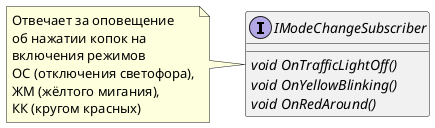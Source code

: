@startuml
'https://plantuml.com/class-diagram

!startsub IModeChangeSubscriberSub

interface IModeChangeSubscriber
{
    {abstract} void OnTrafficLightOff()
    {abstract} void OnYellowBlinking()
    {abstract} void OnRedAround()
}

!endsub

note left of IModeChangeSubscriber
  Отвечает за оповещение
  об нажатии копок на
  включения режимов
  ОС (отключения светофора),
  ЖМ (жёлтого мигания),
  КК (кругом красных)
end note

@enduml